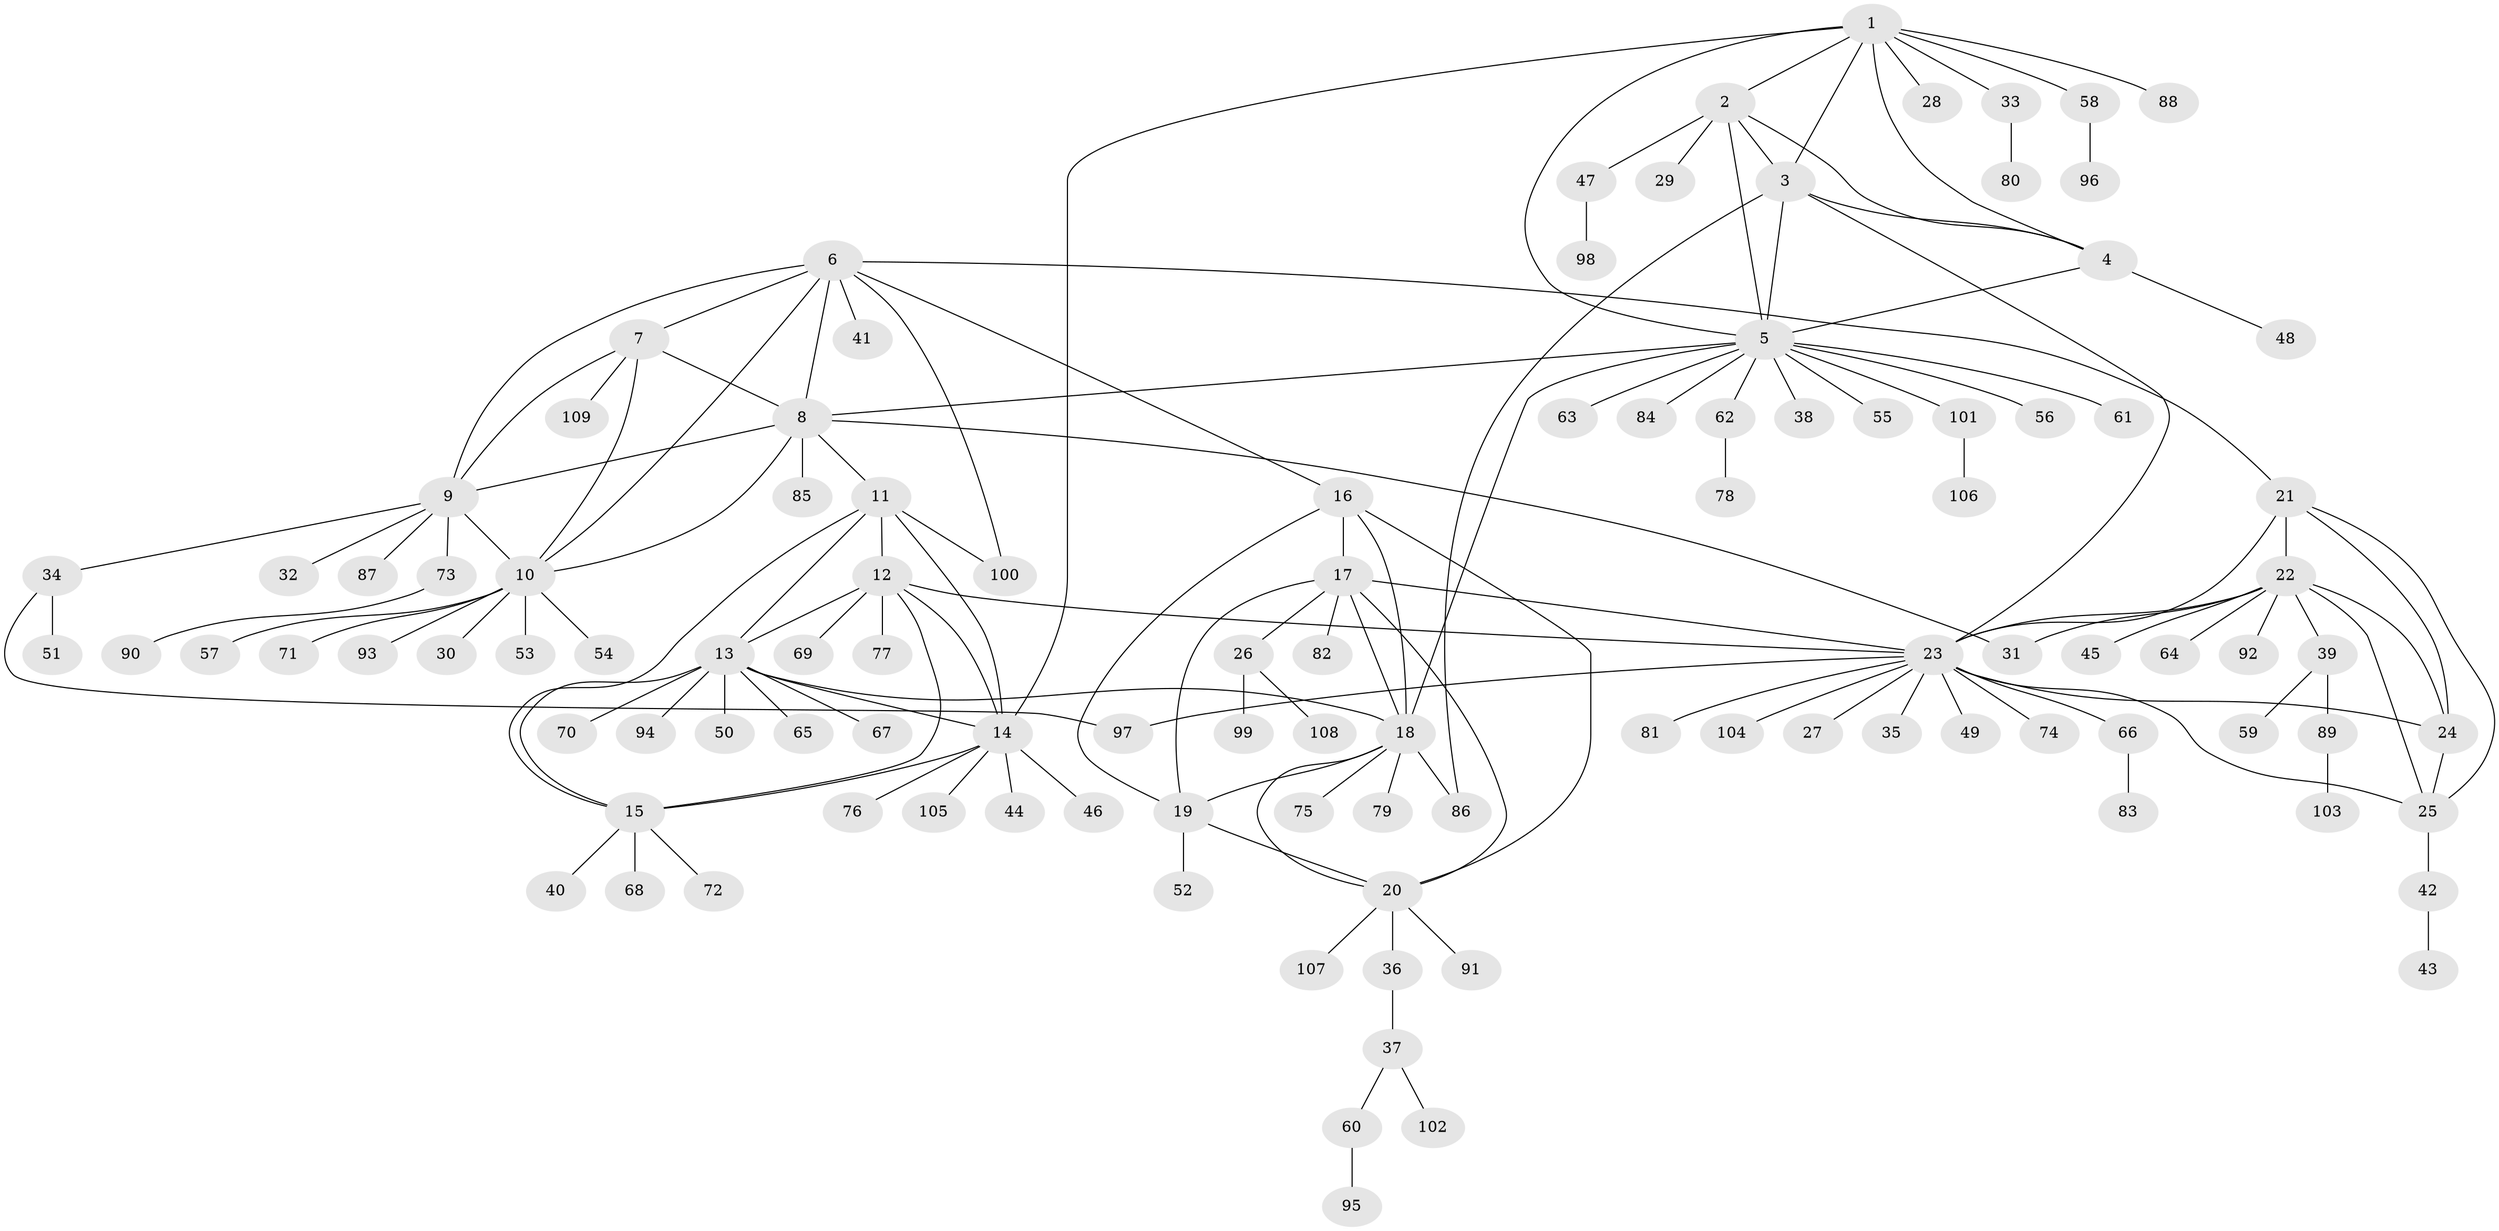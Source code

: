 // coarse degree distribution, {8: 0.05194805194805195, 5: 0.05194805194805195, 6: 0.07792207792207792, 4: 0.05194805194805195, 13: 0.012987012987012988, 7: 0.03896103896103896, 9: 0.025974025974025976, 14: 0.012987012987012988, 2: 0.12987012987012986, 1: 0.5454545454545454}
// Generated by graph-tools (version 1.1) at 2025/52/03/04/25 22:52:47]
// undirected, 109 vertices, 148 edges
graph export_dot {
  node [color=gray90,style=filled];
  1;
  2;
  3;
  4;
  5;
  6;
  7;
  8;
  9;
  10;
  11;
  12;
  13;
  14;
  15;
  16;
  17;
  18;
  19;
  20;
  21;
  22;
  23;
  24;
  25;
  26;
  27;
  28;
  29;
  30;
  31;
  32;
  33;
  34;
  35;
  36;
  37;
  38;
  39;
  40;
  41;
  42;
  43;
  44;
  45;
  46;
  47;
  48;
  49;
  50;
  51;
  52;
  53;
  54;
  55;
  56;
  57;
  58;
  59;
  60;
  61;
  62;
  63;
  64;
  65;
  66;
  67;
  68;
  69;
  70;
  71;
  72;
  73;
  74;
  75;
  76;
  77;
  78;
  79;
  80;
  81;
  82;
  83;
  84;
  85;
  86;
  87;
  88;
  89;
  90;
  91;
  92;
  93;
  94;
  95;
  96;
  97;
  98;
  99;
  100;
  101;
  102;
  103;
  104;
  105;
  106;
  107;
  108;
  109;
  1 -- 2;
  1 -- 3;
  1 -- 4;
  1 -- 5;
  1 -- 14;
  1 -- 28;
  1 -- 33;
  1 -- 58;
  1 -- 88;
  2 -- 3;
  2 -- 4;
  2 -- 5;
  2 -- 29;
  2 -- 47;
  3 -- 4;
  3 -- 5;
  3 -- 23;
  3 -- 86;
  4 -- 5;
  4 -- 48;
  5 -- 8;
  5 -- 18;
  5 -- 38;
  5 -- 55;
  5 -- 56;
  5 -- 61;
  5 -- 62;
  5 -- 63;
  5 -- 84;
  5 -- 101;
  6 -- 7;
  6 -- 8;
  6 -- 9;
  6 -- 10;
  6 -- 16;
  6 -- 21;
  6 -- 41;
  6 -- 100;
  7 -- 8;
  7 -- 9;
  7 -- 10;
  7 -- 109;
  8 -- 9;
  8 -- 10;
  8 -- 11;
  8 -- 31;
  8 -- 85;
  9 -- 10;
  9 -- 32;
  9 -- 34;
  9 -- 73;
  9 -- 87;
  10 -- 30;
  10 -- 53;
  10 -- 54;
  10 -- 57;
  10 -- 71;
  10 -- 93;
  11 -- 12;
  11 -- 13;
  11 -- 14;
  11 -- 15;
  11 -- 100;
  12 -- 13;
  12 -- 14;
  12 -- 15;
  12 -- 23;
  12 -- 69;
  12 -- 77;
  13 -- 14;
  13 -- 15;
  13 -- 18;
  13 -- 50;
  13 -- 65;
  13 -- 67;
  13 -- 70;
  13 -- 94;
  14 -- 15;
  14 -- 44;
  14 -- 46;
  14 -- 76;
  14 -- 105;
  15 -- 40;
  15 -- 68;
  15 -- 72;
  16 -- 17;
  16 -- 18;
  16 -- 19;
  16 -- 20;
  17 -- 18;
  17 -- 19;
  17 -- 20;
  17 -- 23;
  17 -- 26;
  17 -- 82;
  18 -- 19;
  18 -- 20;
  18 -- 75;
  18 -- 79;
  18 -- 86;
  19 -- 20;
  19 -- 52;
  20 -- 36;
  20 -- 91;
  20 -- 107;
  21 -- 22;
  21 -- 23;
  21 -- 24;
  21 -- 25;
  22 -- 23;
  22 -- 24;
  22 -- 25;
  22 -- 31;
  22 -- 39;
  22 -- 45;
  22 -- 64;
  22 -- 92;
  23 -- 24;
  23 -- 25;
  23 -- 27;
  23 -- 35;
  23 -- 49;
  23 -- 66;
  23 -- 74;
  23 -- 81;
  23 -- 97;
  23 -- 104;
  24 -- 25;
  25 -- 42;
  26 -- 99;
  26 -- 108;
  33 -- 80;
  34 -- 51;
  34 -- 97;
  36 -- 37;
  37 -- 60;
  37 -- 102;
  39 -- 59;
  39 -- 89;
  42 -- 43;
  47 -- 98;
  58 -- 96;
  60 -- 95;
  62 -- 78;
  66 -- 83;
  73 -- 90;
  89 -- 103;
  101 -- 106;
}
